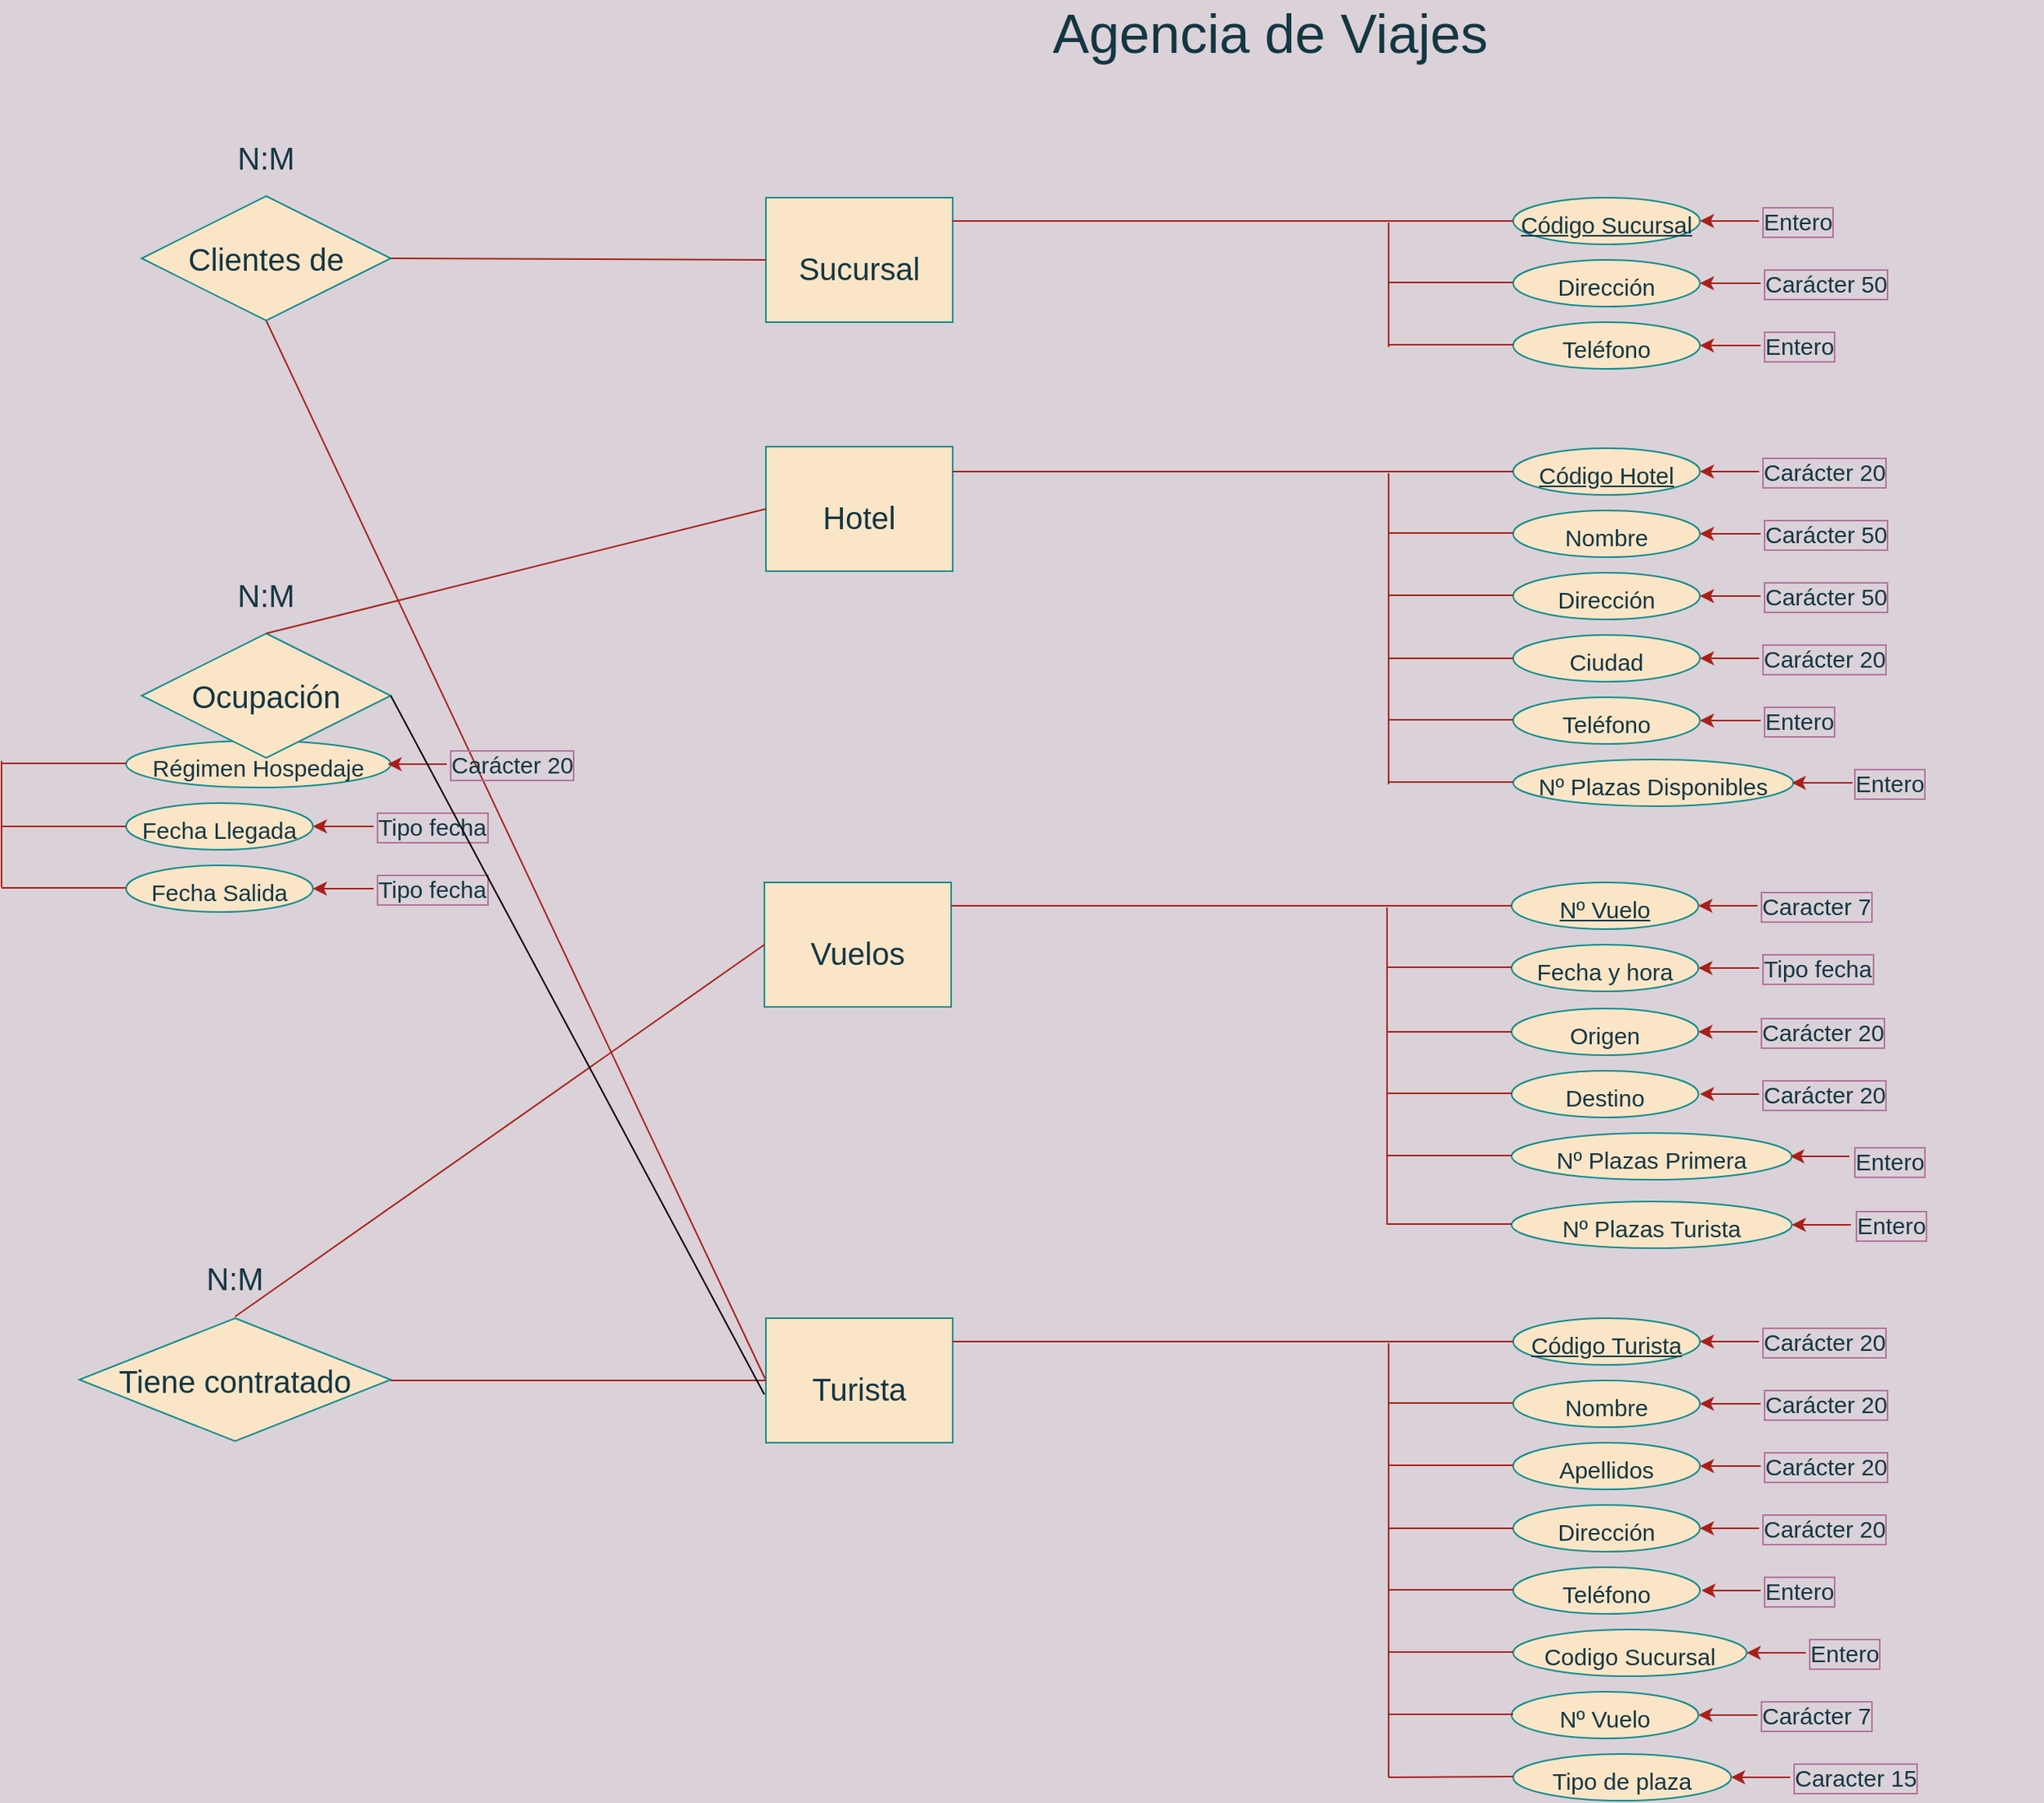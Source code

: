 <mxfile version="16.5.1" type="device"><diagram id="R2lEEEUBdFMjLlhIrx00" name="Page-1"><mxGraphModel dx="2370" dy="1442" grid="1" gridSize="10" guides="1" tooltips="1" connect="1" arrows="1" fold="1" page="1" pageScale="1" pageWidth="850" pageHeight="1100" background="#DAD2D8" math="0" shadow="0" extFonts="Permanent Marker^https://fonts.googleapis.com/css?family=Permanent+Marker"><root><mxCell id="0"/><mxCell id="1" parent="0"/><mxCell id="-dCk7DRA00-_ykGMssFh-175" value="" style="endArrow=none;html=1;rounded=1;sketch=0;fontSize=20;fontColor=#143642;strokeColor=#A8201A;fillColor=#FAE5C7;curved=0;exitX=0.5;exitY=1;exitDx=0;exitDy=0;entryX=0;entryY=0.5;entryDx=0;entryDy=0;" parent="1" source="-dCk7DRA00-_ykGMssFh-173" target="-dCk7DRA00-_ykGMssFh-48" edge="1"><mxGeometry width="50" height="50" relative="1" as="geometry"><mxPoint x="180" y="320" as="sourcePoint"/><mxPoint x="520" y="1283.529" as="targetPoint"/></mxGeometry></mxCell><mxCell id="-dCk7DRA00-_ykGMssFh-1" value="&lt;font style=&quot;font-size: 35px&quot;&gt;Agencia de Viajes&lt;/font&gt;" style="text;html=1;strokeColor=none;fillColor=none;align=center;verticalAlign=middle;whiteSpace=wrap;rounded=0;fontColor=#143642;" parent="1" vertex="1"><mxGeometry x="700" y="40" width="290" height="30" as="geometry"/></mxCell><mxCell id="-dCk7DRA00-_ykGMssFh-2" value="&lt;font style=&quot;font-size: 20px&quot;&gt;Sucursal&lt;/font&gt;" style="rounded=0;whiteSpace=wrap;html=1;sketch=0;fontSize=35;fontColor=#143642;strokeColor=#0F8B8D;fillColor=#FAE5C7;" parent="1" vertex="1"><mxGeometry x="521" y="161" width="120" height="80" as="geometry"/></mxCell><mxCell id="-dCk7DRA00-_ykGMssFh-3" value="&lt;font style=&quot;font-size: 15px&quot;&gt;&lt;u&gt;Código Sucursal&lt;/u&gt;&lt;/font&gt;" style="ellipse;whiteSpace=wrap;html=1;rounded=0;sketch=0;fontSize=20;fontColor=#143642;strokeColor=#0F8B8D;fillColor=#FAE5C7;verticalAlign=middle;" parent="1" vertex="1"><mxGeometry x="1001" y="161" width="120" height="30" as="geometry"/></mxCell><mxCell id="-dCk7DRA00-_ykGMssFh-4" value="&lt;font style=&quot;font-size: 15px&quot;&gt;Teléfono&lt;/font&gt;" style="ellipse;whiteSpace=wrap;html=1;rounded=0;sketch=0;fontSize=20;fontColor=#143642;strokeColor=#0F8B8D;fillColor=#FAE5C7;verticalAlign=middle;" parent="1" vertex="1"><mxGeometry x="1001" y="241" width="120" height="30" as="geometry"/></mxCell><mxCell id="-dCk7DRA00-_ykGMssFh-5" value="&lt;font style=&quot;font-size: 15px&quot;&gt;Dirección&lt;/font&gt;" style="ellipse;whiteSpace=wrap;html=1;rounded=0;sketch=0;fontSize=20;fontColor=#143642;strokeColor=#0F8B8D;fillColor=#FAE5C7;verticalAlign=middle;" parent="1" vertex="1"><mxGeometry x="1001" y="201" width="120" height="30" as="geometry"/></mxCell><mxCell id="-dCk7DRA00-_ykGMssFh-6" value="" style="endArrow=none;html=1;rounded=1;sketch=0;fontSize=15;fontColor=#143642;strokeColor=#A8201A;fillColor=#FAE5C7;curved=0;" parent="1" edge="1"><mxGeometry width="50" height="50" relative="1" as="geometry"><mxPoint x="641" y="176" as="sourcePoint"/><mxPoint x="921" y="176" as="targetPoint"/></mxGeometry></mxCell><mxCell id="-dCk7DRA00-_ykGMssFh-8" value="" style="endArrow=none;html=1;rounded=1;sketch=0;fontSize=15;fontColor=#143642;strokeColor=#A8201A;fillColor=#FAE5C7;curved=0;" parent="1" edge="1"><mxGeometry width="50" height="50" relative="1" as="geometry"><mxPoint x="921" y="176" as="sourcePoint"/><mxPoint x="1001" y="176" as="targetPoint"/></mxGeometry></mxCell><mxCell id="-dCk7DRA00-_ykGMssFh-9" value="" style="endArrow=none;html=1;rounded=1;sketch=0;fontSize=15;fontColor=#143642;strokeColor=#A8201A;fillColor=#FAE5C7;curved=0;" parent="1" edge="1"><mxGeometry width="50" height="50" relative="1" as="geometry"><mxPoint x="921" y="215.5" as="sourcePoint"/><mxPoint x="1001" y="215.5" as="targetPoint"/></mxGeometry></mxCell><mxCell id="-dCk7DRA00-_ykGMssFh-10" value="" style="endArrow=none;html=1;rounded=1;sketch=0;fontSize=15;fontColor=#143642;strokeColor=#A8201A;fillColor=#FAE5C7;curved=0;" parent="1" edge="1"><mxGeometry width="50" height="50" relative="1" as="geometry"><mxPoint x="921" y="255.5" as="sourcePoint"/><mxPoint x="1001" y="255.5" as="targetPoint"/></mxGeometry></mxCell><mxCell id="-dCk7DRA00-_ykGMssFh-11" value="" style="endArrow=none;html=1;rounded=1;sketch=0;fontSize=15;fontColor=#143642;strokeColor=#A8201A;fillColor=#FAE5C7;curved=0;" parent="1" edge="1"><mxGeometry width="50" height="50" relative="1" as="geometry"><mxPoint x="921" y="257" as="sourcePoint"/><mxPoint x="921" y="177" as="targetPoint"/></mxGeometry></mxCell><mxCell id="-dCk7DRA00-_ykGMssFh-12" value="&lt;font style=&quot;font-size: 20px&quot;&gt;Hotel&lt;/font&gt;" style="rounded=0;whiteSpace=wrap;html=1;sketch=0;fontSize=35;fontColor=#143642;strokeColor=#0F8B8D;fillColor=#FAE5C7;" parent="1" vertex="1"><mxGeometry x="521" y="321" width="120" height="80" as="geometry"/></mxCell><mxCell id="-dCk7DRA00-_ykGMssFh-13" value="&lt;font style=&quot;font-size: 15px&quot;&gt;&lt;u&gt;Código Hotel&lt;/u&gt;&lt;/font&gt;" style="ellipse;whiteSpace=wrap;html=1;rounded=0;sketch=0;fontSize=20;fontColor=#143642;strokeColor=#0F8B8D;fillColor=#FAE5C7;verticalAlign=middle;" parent="1" vertex="1"><mxGeometry x="1001" y="322" width="120" height="30" as="geometry"/></mxCell><mxCell id="-dCk7DRA00-_ykGMssFh-14" value="&lt;font style=&quot;font-size: 15px&quot;&gt;Dirección&lt;/font&gt;" style="ellipse;whiteSpace=wrap;html=1;rounded=0;sketch=0;fontSize=20;fontColor=#143642;strokeColor=#0F8B8D;fillColor=#FAE5C7;verticalAlign=middle;" parent="1" vertex="1"><mxGeometry x="1001" y="402" width="120" height="30" as="geometry"/></mxCell><mxCell id="-dCk7DRA00-_ykGMssFh-15" value="&lt;font style=&quot;font-size: 15px&quot;&gt;Nombre&lt;/font&gt;" style="ellipse;whiteSpace=wrap;html=1;rounded=0;sketch=0;fontSize=20;fontColor=#143642;strokeColor=#0F8B8D;fillColor=#FAE5C7;verticalAlign=middle;" parent="1" vertex="1"><mxGeometry x="1001" y="362" width="120" height="30" as="geometry"/></mxCell><mxCell id="-dCk7DRA00-_ykGMssFh-16" value="" style="endArrow=none;html=1;rounded=1;sketch=0;fontSize=15;fontColor=#143642;strokeColor=#A8201A;fillColor=#FAE5C7;curved=0;" parent="1" edge="1"><mxGeometry width="50" height="50" relative="1" as="geometry"><mxPoint x="641" y="337" as="sourcePoint"/><mxPoint x="921" y="337" as="targetPoint"/></mxGeometry></mxCell><mxCell id="-dCk7DRA00-_ykGMssFh-17" value="" style="endArrow=none;html=1;rounded=1;sketch=0;fontSize=15;fontColor=#143642;strokeColor=#A8201A;fillColor=#FAE5C7;curved=0;" parent="1" edge="1"><mxGeometry width="50" height="50" relative="1" as="geometry"><mxPoint x="921" y="337" as="sourcePoint"/><mxPoint x="1001" y="337" as="targetPoint"/></mxGeometry></mxCell><mxCell id="-dCk7DRA00-_ykGMssFh-18" value="" style="endArrow=none;html=1;rounded=1;sketch=0;fontSize=15;fontColor=#143642;strokeColor=#A8201A;fillColor=#FAE5C7;curved=0;" parent="1" edge="1"><mxGeometry width="50" height="50" relative="1" as="geometry"><mxPoint x="921" y="376.5" as="sourcePoint"/><mxPoint x="1001" y="376.5" as="targetPoint"/></mxGeometry></mxCell><mxCell id="-dCk7DRA00-_ykGMssFh-19" value="" style="endArrow=none;html=1;rounded=1;sketch=0;fontSize=15;fontColor=#143642;strokeColor=#A8201A;fillColor=#FAE5C7;curved=0;" parent="1" edge="1"><mxGeometry width="50" height="50" relative="1" as="geometry"><mxPoint x="921" y="416.5" as="sourcePoint"/><mxPoint x="1001" y="416.5" as="targetPoint"/></mxGeometry></mxCell><mxCell id="-dCk7DRA00-_ykGMssFh-20" value="" style="endArrow=none;html=1;rounded=1;sketch=0;fontSize=15;fontColor=#143642;strokeColor=#A8201A;fillColor=#FAE5C7;curved=0;" parent="1" edge="1"><mxGeometry width="50" height="50" relative="1" as="geometry"><mxPoint x="921" y="418" as="sourcePoint"/><mxPoint x="921" y="338" as="targetPoint"/></mxGeometry></mxCell><mxCell id="-dCk7DRA00-_ykGMssFh-21" value="&lt;font style=&quot;font-size: 15px&quot;&gt;Ciudad&lt;/font&gt;" style="ellipse;whiteSpace=wrap;html=1;rounded=0;sketch=0;fontSize=20;fontColor=#143642;strokeColor=#0F8B8D;fillColor=#FAE5C7;verticalAlign=middle;" parent="1" vertex="1"><mxGeometry x="1001" y="442" width="120" height="30" as="geometry"/></mxCell><mxCell id="-dCk7DRA00-_ykGMssFh-22" value="&lt;span style=&quot;font-size: 15px&quot;&gt;Nº Plazas Disponibles&lt;br&gt;&lt;/span&gt;" style="ellipse;whiteSpace=wrap;html=1;rounded=0;sketch=0;fontSize=20;fontColor=#143642;strokeColor=#0F8B8D;fillColor=#FAE5C7;verticalAlign=middle;" parent="1" vertex="1"><mxGeometry x="1001" y="522" width="180" height="30" as="geometry"/></mxCell><mxCell id="-dCk7DRA00-_ykGMssFh-23" value="&lt;font style=&quot;font-size: 15px&quot;&gt;Teléfono&lt;/font&gt;" style="ellipse;whiteSpace=wrap;html=1;rounded=0;sketch=0;fontSize=20;fontColor=#143642;strokeColor=#0F8B8D;fillColor=#FAE5C7;verticalAlign=middle;" parent="1" vertex="1"><mxGeometry x="1001" y="482" width="120" height="30" as="geometry"/></mxCell><mxCell id="-dCk7DRA00-_ykGMssFh-24" value="" style="endArrow=none;html=1;rounded=1;sketch=0;fontSize=15;fontColor=#143642;strokeColor=#A8201A;fillColor=#FAE5C7;curved=0;" parent="1" edge="1"><mxGeometry width="50" height="50" relative="1" as="geometry"><mxPoint x="921" y="457" as="sourcePoint"/><mxPoint x="1001" y="457" as="targetPoint"/></mxGeometry></mxCell><mxCell id="-dCk7DRA00-_ykGMssFh-25" value="" style="endArrow=none;html=1;rounded=1;sketch=0;fontSize=15;fontColor=#143642;strokeColor=#A8201A;fillColor=#FAE5C7;curved=0;" parent="1" edge="1"><mxGeometry width="50" height="50" relative="1" as="geometry"><mxPoint x="921" y="496.5" as="sourcePoint"/><mxPoint x="1001" y="496.5" as="targetPoint"/></mxGeometry></mxCell><mxCell id="-dCk7DRA00-_ykGMssFh-26" value="" style="endArrow=none;html=1;rounded=1;sketch=0;fontSize=15;fontColor=#143642;strokeColor=#A8201A;fillColor=#FAE5C7;curved=0;" parent="1" edge="1"><mxGeometry width="50" height="50" relative="1" as="geometry"><mxPoint x="921" y="536.5" as="sourcePoint"/><mxPoint x="1001" y="536.5" as="targetPoint"/></mxGeometry></mxCell><mxCell id="-dCk7DRA00-_ykGMssFh-27" value="" style="endArrow=none;html=1;rounded=1;sketch=0;fontSize=15;fontColor=#143642;strokeColor=#A8201A;fillColor=#FAE5C7;curved=0;" parent="1" edge="1"><mxGeometry width="50" height="50" relative="1" as="geometry"><mxPoint x="921" y="538" as="sourcePoint"/><mxPoint x="921" y="412" as="targetPoint"/></mxGeometry></mxCell><mxCell id="-dCk7DRA00-_ykGMssFh-28" value="&lt;font style=&quot;font-size: 20px&quot;&gt;Vuelos&lt;/font&gt;" style="rounded=0;whiteSpace=wrap;html=1;sketch=0;fontSize=35;fontColor=#143642;strokeColor=#0F8B8D;fillColor=#FAE5C7;" parent="1" vertex="1"><mxGeometry x="520" y="601" width="120" height="80" as="geometry"/></mxCell><mxCell id="-dCk7DRA00-_ykGMssFh-29" value="&lt;font style=&quot;font-size: 15px&quot;&gt;&lt;u&gt;Nº Vuelo&lt;/u&gt;&lt;/font&gt;" style="ellipse;whiteSpace=wrap;html=1;rounded=0;sketch=0;fontSize=20;fontColor=#143642;strokeColor=#0F8B8D;fillColor=#FAE5C7;verticalAlign=middle;" parent="1" vertex="1"><mxGeometry x="1000" y="601" width="120" height="30" as="geometry"/></mxCell><mxCell id="-dCk7DRA00-_ykGMssFh-31" value="&lt;font style=&quot;font-size: 15px&quot;&gt;Fecha y hora&lt;/font&gt;" style="ellipse;whiteSpace=wrap;html=1;rounded=0;sketch=0;fontSize=20;fontColor=#143642;strokeColor=#0F8B8D;fillColor=#FAE5C7;verticalAlign=middle;" parent="1" vertex="1"><mxGeometry x="1000" y="641" width="120" height="30" as="geometry"/></mxCell><mxCell id="-dCk7DRA00-_ykGMssFh-32" value="" style="endArrow=none;html=1;rounded=1;sketch=0;fontSize=15;fontColor=#143642;strokeColor=#A8201A;fillColor=#FAE5C7;curved=0;" parent="1" edge="1"><mxGeometry width="50" height="50" relative="1" as="geometry"><mxPoint x="640" y="616" as="sourcePoint"/><mxPoint x="920" y="616" as="targetPoint"/></mxGeometry></mxCell><mxCell id="-dCk7DRA00-_ykGMssFh-33" value="" style="endArrow=none;html=1;rounded=1;sketch=0;fontSize=15;fontColor=#143642;strokeColor=#A8201A;fillColor=#FAE5C7;curved=0;" parent="1" edge="1"><mxGeometry width="50" height="50" relative="1" as="geometry"><mxPoint x="920" y="616" as="sourcePoint"/><mxPoint x="1000" y="616" as="targetPoint"/></mxGeometry></mxCell><mxCell id="-dCk7DRA00-_ykGMssFh-34" value="" style="endArrow=none;html=1;rounded=1;sketch=0;fontSize=15;fontColor=#143642;strokeColor=#A8201A;fillColor=#FAE5C7;curved=0;" parent="1" edge="1"><mxGeometry width="50" height="50" relative="1" as="geometry"><mxPoint x="920" y="655.5" as="sourcePoint"/><mxPoint x="1000" y="655.5" as="targetPoint"/></mxGeometry></mxCell><mxCell id="-dCk7DRA00-_ykGMssFh-36" value="" style="endArrow=none;html=1;rounded=1;sketch=0;fontSize=15;fontColor=#143642;strokeColor=#A8201A;fillColor=#FAE5C7;curved=0;" parent="1" edge="1"><mxGeometry width="50" height="50" relative="1" as="geometry"><mxPoint x="920" y="697" as="sourcePoint"/><mxPoint x="920" y="617" as="targetPoint"/></mxGeometry></mxCell><mxCell id="-dCk7DRA00-_ykGMssFh-37" value="&lt;font style=&quot;font-size: 15px&quot;&gt;Origen&lt;/font&gt;" style="ellipse;whiteSpace=wrap;html=1;rounded=0;sketch=0;fontSize=20;fontColor=#143642;strokeColor=#0F8B8D;fillColor=#FAE5C7;verticalAlign=middle;" parent="1" vertex="1"><mxGeometry x="1000" y="682" width="120" height="30" as="geometry"/></mxCell><mxCell id="-dCk7DRA00-_ykGMssFh-38" value="&lt;span style=&quot;font-size: 15px&quot;&gt;Nº Plazas Primera&lt;br&gt;&lt;/span&gt;" style="ellipse;whiteSpace=wrap;html=1;rounded=0;sketch=0;fontSize=20;fontColor=#143642;strokeColor=#0F8B8D;fillColor=#FAE5C7;verticalAlign=middle;" parent="1" vertex="1"><mxGeometry x="1000" y="762" width="180" height="30" as="geometry"/></mxCell><mxCell id="-dCk7DRA00-_ykGMssFh-39" value="&lt;font style=&quot;font-size: 15px&quot;&gt;Destino&lt;/font&gt;" style="ellipse;whiteSpace=wrap;html=1;rounded=0;sketch=0;fontSize=20;fontColor=#143642;strokeColor=#0F8B8D;fillColor=#FAE5C7;verticalAlign=middle;" parent="1" vertex="1"><mxGeometry x="1000" y="722" width="120" height="30" as="geometry"/></mxCell><mxCell id="-dCk7DRA00-_ykGMssFh-40" value="" style="endArrow=none;html=1;rounded=1;sketch=0;fontSize=15;fontColor=#143642;strokeColor=#A8201A;fillColor=#FAE5C7;curved=0;" parent="1" edge="1"><mxGeometry width="50" height="50" relative="1" as="geometry"><mxPoint x="920" y="697" as="sourcePoint"/><mxPoint x="1000" y="697" as="targetPoint"/></mxGeometry></mxCell><mxCell id="-dCk7DRA00-_ykGMssFh-41" value="" style="endArrow=none;html=1;rounded=1;sketch=0;fontSize=15;fontColor=#143642;strokeColor=#A8201A;fillColor=#FAE5C7;curved=0;" parent="1" edge="1"><mxGeometry width="50" height="50" relative="1" as="geometry"><mxPoint x="920" y="736.5" as="sourcePoint"/><mxPoint x="1000" y="736.5" as="targetPoint"/></mxGeometry></mxCell><mxCell id="-dCk7DRA00-_ykGMssFh-42" value="" style="endArrow=none;html=1;rounded=1;sketch=0;fontSize=15;fontColor=#143642;strokeColor=#A8201A;fillColor=#FAE5C7;curved=0;" parent="1" edge="1"><mxGeometry width="50" height="50" relative="1" as="geometry"><mxPoint x="920" y="776.5" as="sourcePoint"/><mxPoint x="1000" y="776.5" as="targetPoint"/></mxGeometry></mxCell><mxCell id="-dCk7DRA00-_ykGMssFh-43" value="" style="endArrow=none;html=1;rounded=1;sketch=0;fontSize=15;fontColor=#143642;strokeColor=#A8201A;fillColor=#FAE5C7;curved=0;" parent="1" edge="1"><mxGeometry width="50" height="50" relative="1" as="geometry"><mxPoint x="920" y="821" as="sourcePoint"/><mxPoint x="920" y="695" as="targetPoint"/></mxGeometry></mxCell><mxCell id="-dCk7DRA00-_ykGMssFh-44" value="&lt;span style=&quot;font-size: 15px&quot;&gt;Nº Plazas Turista&lt;br&gt;&lt;/span&gt;" style="ellipse;whiteSpace=wrap;html=1;rounded=0;sketch=0;fontSize=20;fontColor=#143642;strokeColor=#0F8B8D;fillColor=#FAE5C7;verticalAlign=middle;" parent="1" vertex="1"><mxGeometry x="1000" y="806" width="180" height="30" as="geometry"/></mxCell><mxCell id="-dCk7DRA00-_ykGMssFh-45" value="" style="endArrow=none;html=1;rounded=1;sketch=0;fontSize=15;fontColor=#143642;strokeColor=#A8201A;fillColor=#FAE5C7;curved=0;" parent="1" edge="1"><mxGeometry width="50" height="50" relative="1" as="geometry"><mxPoint x="920" y="820.5" as="sourcePoint"/><mxPoint x="1000" y="820.5" as="targetPoint"/></mxGeometry></mxCell><mxCell id="-dCk7DRA00-_ykGMssFh-48" value="&lt;font style=&quot;font-size: 20px&quot;&gt;Turista&lt;/font&gt;" style="rounded=0;whiteSpace=wrap;html=1;sketch=0;fontSize=35;fontColor=#143642;strokeColor=#0F8B8D;fillColor=#FAE5C7;" parent="1" vertex="1"><mxGeometry x="521" y="881" width="120" height="80" as="geometry"/></mxCell><mxCell id="-dCk7DRA00-_ykGMssFh-49" value="&lt;font style=&quot;font-size: 15px&quot;&gt;&lt;u&gt;Código Turista&lt;/u&gt;&lt;/font&gt;" style="ellipse;whiteSpace=wrap;html=1;rounded=0;sketch=0;fontSize=20;fontColor=#143642;strokeColor=#0F8B8D;fillColor=#FAE5C7;verticalAlign=middle;" parent="1" vertex="1"><mxGeometry x="1001" y="881" width="120" height="30" as="geometry"/></mxCell><mxCell id="-dCk7DRA00-_ykGMssFh-50" value="&lt;font style=&quot;font-size: 15px&quot;&gt;Apellidos&lt;/font&gt;" style="ellipse;whiteSpace=wrap;html=1;rounded=0;sketch=0;fontSize=20;fontColor=#143642;strokeColor=#0F8B8D;fillColor=#FAE5C7;verticalAlign=middle;" parent="1" vertex="1"><mxGeometry x="1001" y="961" width="120" height="30" as="geometry"/></mxCell><mxCell id="-dCk7DRA00-_ykGMssFh-51" value="&lt;font style=&quot;font-size: 15px&quot;&gt;Nombre&lt;/font&gt;" style="ellipse;whiteSpace=wrap;html=1;rounded=0;sketch=0;fontSize=20;fontColor=#143642;strokeColor=#0F8B8D;fillColor=#FAE5C7;verticalAlign=middle;" parent="1" vertex="1"><mxGeometry x="1001" y="921" width="120" height="30" as="geometry"/></mxCell><mxCell id="-dCk7DRA00-_ykGMssFh-52" value="" style="endArrow=none;html=1;rounded=1;sketch=0;fontSize=15;fontColor=#143642;strokeColor=#A8201A;fillColor=#FAE5C7;curved=0;" parent="1" edge="1"><mxGeometry width="50" height="50" relative="1" as="geometry"><mxPoint x="641" y="896" as="sourcePoint"/><mxPoint x="921" y="896" as="targetPoint"/></mxGeometry></mxCell><mxCell id="-dCk7DRA00-_ykGMssFh-53" value="" style="endArrow=none;html=1;rounded=1;sketch=0;fontSize=15;fontColor=#143642;strokeColor=#A8201A;fillColor=#FAE5C7;curved=0;" parent="1" edge="1"><mxGeometry width="50" height="50" relative="1" as="geometry"><mxPoint x="921" y="896" as="sourcePoint"/><mxPoint x="1001" y="896" as="targetPoint"/></mxGeometry></mxCell><mxCell id="-dCk7DRA00-_ykGMssFh-54" value="" style="endArrow=none;html=1;rounded=1;sketch=0;fontSize=15;fontColor=#143642;strokeColor=#A8201A;fillColor=#FAE5C7;curved=0;" parent="1" edge="1"><mxGeometry width="50" height="50" relative="1" as="geometry"><mxPoint x="921" y="935.5" as="sourcePoint"/><mxPoint x="1001" y="935.5" as="targetPoint"/></mxGeometry></mxCell><mxCell id="-dCk7DRA00-_ykGMssFh-55" value="" style="endArrow=none;html=1;rounded=1;sketch=0;fontSize=15;fontColor=#143642;strokeColor=#A8201A;fillColor=#FAE5C7;curved=0;" parent="1" edge="1"><mxGeometry width="50" height="50" relative="1" as="geometry"><mxPoint x="921" y="975.5" as="sourcePoint"/><mxPoint x="1001" y="975.5" as="targetPoint"/></mxGeometry></mxCell><mxCell id="-dCk7DRA00-_ykGMssFh-56" value="" style="endArrow=none;html=1;rounded=1;sketch=0;fontSize=15;fontColor=#143642;strokeColor=#A8201A;fillColor=#FAE5C7;curved=0;" parent="1" edge="1"><mxGeometry width="50" height="50" relative="1" as="geometry"><mxPoint x="921" y="977" as="sourcePoint"/><mxPoint x="921" y="897" as="targetPoint"/></mxGeometry></mxCell><mxCell id="-dCk7DRA00-_ykGMssFh-57" value="&lt;font style=&quot;font-size: 15px&quot;&gt;Dirección&lt;/font&gt;" style="ellipse;whiteSpace=wrap;html=1;rounded=0;sketch=0;fontSize=20;fontColor=#143642;strokeColor=#0F8B8D;fillColor=#FAE5C7;verticalAlign=middle;" parent="1" vertex="1"><mxGeometry x="1001" y="1001" width="120" height="30" as="geometry"/></mxCell><mxCell id="-dCk7DRA00-_ykGMssFh-58" value="&lt;span style=&quot;font-size: 15px&quot;&gt;Codigo Sucursal&lt;br&gt;&lt;/span&gt;" style="ellipse;whiteSpace=wrap;html=1;rounded=0;sketch=0;fontSize=20;fontColor=#143642;strokeColor=#0F8B8D;fillColor=#FAE5C7;verticalAlign=middle;" parent="1" vertex="1"><mxGeometry x="1001" y="1081" width="150" height="30" as="geometry"/></mxCell><mxCell id="-dCk7DRA00-_ykGMssFh-59" value="&lt;font style=&quot;font-size: 15px&quot;&gt;Teléfono&lt;/font&gt;" style="ellipse;whiteSpace=wrap;html=1;rounded=0;sketch=0;fontSize=20;fontColor=#143642;strokeColor=#0F8B8D;fillColor=#FAE5C7;verticalAlign=middle;" parent="1" vertex="1"><mxGeometry x="1001" y="1041" width="120" height="30" as="geometry"/></mxCell><mxCell id="-dCk7DRA00-_ykGMssFh-60" value="" style="endArrow=none;html=1;rounded=1;sketch=0;fontSize=15;fontColor=#143642;strokeColor=#A8201A;fillColor=#FAE5C7;curved=0;" parent="1" edge="1"><mxGeometry width="50" height="50" relative="1" as="geometry"><mxPoint x="921" y="1016" as="sourcePoint"/><mxPoint x="1001" y="1016" as="targetPoint"/></mxGeometry></mxCell><mxCell id="-dCk7DRA00-_ykGMssFh-61" value="" style="endArrow=none;html=1;rounded=1;sketch=0;fontSize=15;fontColor=#143642;strokeColor=#A8201A;fillColor=#FAE5C7;curved=0;" parent="1" edge="1"><mxGeometry width="50" height="50" relative="1" as="geometry"><mxPoint x="921" y="1055.5" as="sourcePoint"/><mxPoint x="1001" y="1055.5" as="targetPoint"/></mxGeometry></mxCell><mxCell id="-dCk7DRA00-_ykGMssFh-62" value="" style="endArrow=none;html=1;rounded=1;sketch=0;fontSize=15;fontColor=#143642;strokeColor=#A8201A;fillColor=#FAE5C7;curved=0;" parent="1" edge="1"><mxGeometry width="50" height="50" relative="1" as="geometry"><mxPoint x="921" y="1095.5" as="sourcePoint"/><mxPoint x="1001" y="1095.5" as="targetPoint"/></mxGeometry></mxCell><mxCell id="-dCk7DRA00-_ykGMssFh-63" value="" style="endArrow=none;html=1;rounded=1;sketch=0;fontSize=15;fontColor=#143642;strokeColor=#A8201A;fillColor=#FAE5C7;curved=0;" parent="1" edge="1"><mxGeometry width="50" height="50" relative="1" as="geometry"><mxPoint x="921" y="1176" as="sourcePoint"/><mxPoint x="921" y="970" as="targetPoint"/></mxGeometry></mxCell><mxCell id="-dCk7DRA00-_ykGMssFh-64" value="&lt;span style=&quot;font-size: 15px&quot;&gt;Nº Vuelo&lt;br&gt;&lt;/span&gt;" style="ellipse;whiteSpace=wrap;html=1;rounded=0;sketch=0;fontSize=20;fontColor=#143642;strokeColor=#0F8B8D;fillColor=#FAE5C7;verticalAlign=middle;" parent="1" vertex="1"><mxGeometry x="1000" y="1121" width="120" height="30" as="geometry"/></mxCell><mxCell id="-dCk7DRA00-_ykGMssFh-65" value="" style="endArrow=none;html=1;rounded=1;sketch=0;fontSize=15;fontColor=#143642;strokeColor=#A8201A;fillColor=#FAE5C7;curved=0;" parent="1" edge="1"><mxGeometry width="50" height="50" relative="1" as="geometry"><mxPoint x="921" y="1135.5" as="sourcePoint"/><mxPoint x="1001" y="1135.5" as="targetPoint"/></mxGeometry></mxCell><mxCell id="-dCk7DRA00-_ykGMssFh-66" value="&lt;span style=&quot;font-size: 15px&quot;&gt;Tipo de plaza&lt;br&gt;&lt;/span&gt;" style="ellipse;whiteSpace=wrap;html=1;rounded=0;sketch=0;fontSize=20;fontColor=#143642;strokeColor=#0F8B8D;fillColor=#FAE5C7;verticalAlign=middle;" parent="1" vertex="1"><mxGeometry x="1001" y="1161" width="140" height="30" as="geometry"/></mxCell><mxCell id="-dCk7DRA00-_ykGMssFh-67" value="" style="endArrow=none;html=1;rounded=1;sketch=0;fontSize=15;fontColor=#143642;strokeColor=#A8201A;fillColor=#FAE5C7;curved=0;" parent="1" edge="1"><mxGeometry width="50" height="50" relative="1" as="geometry"><mxPoint x="921" y="1176" as="sourcePoint"/><mxPoint x="1001" y="1175.5" as="targetPoint"/></mxGeometry></mxCell><mxCell id="-dCk7DRA00-_ykGMssFh-70" value="&lt;font style=&quot;font-size: 15px&quot;&gt;Régimen Hospedaje&lt;/font&gt;" style="ellipse;whiteSpace=wrap;html=1;rounded=0;sketch=0;fontSize=20;fontColor=#143642;strokeColor=#0F8B8D;fillColor=#FAE5C7;verticalAlign=middle;" parent="1" vertex="1"><mxGeometry x="110" y="510" width="170" height="30" as="geometry"/></mxCell><mxCell id="-dCk7DRA00-_ykGMssFh-75" value="" style="endArrow=none;html=1;rounded=1;sketch=0;fontSize=15;fontColor=#143642;strokeColor=#A8201A;fillColor=#FAE5C7;curved=0;" parent="1" edge="1"><mxGeometry width="50" height="50" relative="1" as="geometry"><mxPoint x="30" y="524.5" as="sourcePoint"/><mxPoint x="110" y="524.5" as="targetPoint"/></mxGeometry></mxCell><mxCell id="-dCk7DRA00-_ykGMssFh-77" value="&lt;font style=&quot;font-size: 15px&quot;&gt;Fecha Llegada&lt;/font&gt;" style="ellipse;whiteSpace=wrap;html=1;rounded=0;sketch=0;fontSize=20;fontColor=#143642;strokeColor=#0F8B8D;fillColor=#FAE5C7;verticalAlign=middle;" parent="1" vertex="1"><mxGeometry x="110" y="550" width="120" height="30" as="geometry"/></mxCell><mxCell id="-dCk7DRA00-_ykGMssFh-79" value="&lt;font style=&quot;font-size: 15px&quot;&gt;Fecha Salida&lt;/font&gt;" style="ellipse;whiteSpace=wrap;html=1;rounded=0;sketch=0;fontSize=20;fontColor=#143642;strokeColor=#0F8B8D;fillColor=#FAE5C7;verticalAlign=middle;" parent="1" vertex="1"><mxGeometry x="110" y="590" width="120" height="30" as="geometry"/></mxCell><mxCell id="-dCk7DRA00-_ykGMssFh-80" value="" style="endArrow=none;html=1;rounded=1;sketch=0;fontSize=15;fontColor=#143642;strokeColor=#A8201A;fillColor=#FAE5C7;curved=0;" parent="1" edge="1"><mxGeometry width="50" height="50" relative="1" as="geometry"><mxPoint x="30" y="565" as="sourcePoint"/><mxPoint x="110" y="565" as="targetPoint"/></mxGeometry></mxCell><mxCell id="-dCk7DRA00-_ykGMssFh-81" value="" style="endArrow=none;html=1;rounded=1;sketch=0;fontSize=15;fontColor=#143642;strokeColor=#A8201A;fillColor=#FAE5C7;curved=0;" parent="1" edge="1"><mxGeometry width="50" height="50" relative="1" as="geometry"><mxPoint x="30" y="604.5" as="sourcePoint"/><mxPoint x="110" y="604.5" as="targetPoint"/></mxGeometry></mxCell><mxCell id="-dCk7DRA00-_ykGMssFh-83" value="" style="endArrow=none;html=1;rounded=1;sketch=0;fontSize=15;fontColor=#143642;strokeColor=#A8201A;fillColor=#FAE5C7;curved=0;" parent="1" edge="1"><mxGeometry width="50" height="50" relative="1" as="geometry"><mxPoint x="30" y="604" as="sourcePoint"/><mxPoint x="30" y="523" as="targetPoint"/></mxGeometry></mxCell><mxCell id="-dCk7DRA00-_ykGMssFh-89" style="edgeStyle=orthogonalEdgeStyle;curved=0;rounded=1;sketch=0;orthogonalLoop=1;jettySize=auto;html=1;exitX=0;exitY=0.5;exitDx=0;exitDy=0;entryX=1;entryY=0.5;entryDx=0;entryDy=0;fontSize=15;fontColor=#143642;strokeColor=#A8201A;fillColor=#FAE5C7;" parent="1" source="-dCk7DRA00-_ykGMssFh-88" target="-dCk7DRA00-_ykGMssFh-3" edge="1"><mxGeometry relative="1" as="geometry"/></mxCell><mxCell id="-dCk7DRA00-_ykGMssFh-88" value="Entero" style="text;strokeColor=none;fillColor=none;align=left;verticalAlign=middle;rounded=0;sketch=0;fontSize=15;fontColor=#143642;labelBorderColor=#B5739D;labelBackgroundColor=none;html=1;whiteSpace=wrap;" parent="1" vertex="1"><mxGeometry x="1159" y="161" width="60" height="30" as="geometry"/></mxCell><mxCell id="-dCk7DRA00-_ykGMssFh-96" style="edgeStyle=orthogonalEdgeStyle;curved=0;rounded=1;sketch=0;orthogonalLoop=1;jettySize=auto;html=1;entryX=1;entryY=0.5;entryDx=0;entryDy=0;fontSize=15;fontColor=#143642;strokeColor=#A8201A;fillColor=#FAE5C7;" parent="1" source="-dCk7DRA00-_ykGMssFh-92" target="-dCk7DRA00-_ykGMssFh-5" edge="1"><mxGeometry relative="1" as="geometry"/></mxCell><mxCell id="-dCk7DRA00-_ykGMssFh-92" value="Carácter 50" style="text;strokeColor=none;fillColor=none;align=left;verticalAlign=middle;rounded=0;sketch=0;fontSize=15;fontColor=#143642;labelBorderColor=#B5739D;labelBackgroundColor=none;html=1;whiteSpace=wrap;" parent="1" vertex="1"><mxGeometry x="1160" y="201" width="111" height="30" as="geometry"/></mxCell><mxCell id="-dCk7DRA00-_ykGMssFh-93" style="edgeStyle=orthogonalEdgeStyle;curved=0;rounded=1;sketch=0;orthogonalLoop=1;jettySize=auto;html=1;exitX=0;exitY=0.5;exitDx=0;exitDy=0;entryX=1;entryY=0.5;entryDx=0;entryDy=0;fontSize=15;fontColor=#143642;strokeColor=#A8201A;fillColor=#FAE5C7;" parent="1" source="-dCk7DRA00-_ykGMssFh-94" target="-dCk7DRA00-_ykGMssFh-4" edge="1"><mxGeometry relative="1" as="geometry"><mxPoint x="1141" y="196" as="targetPoint"/></mxGeometry></mxCell><mxCell id="-dCk7DRA00-_ykGMssFh-94" value="Entero" style="text;strokeColor=none;fillColor=none;align=left;verticalAlign=middle;rounded=0;sketch=0;fontSize=15;fontColor=#143642;labelBorderColor=#B5739D;labelBackgroundColor=none;html=1;whiteSpace=wrap;" parent="1" vertex="1"><mxGeometry x="1160" y="241" width="81" height="30" as="geometry"/></mxCell><mxCell id="-dCk7DRA00-_ykGMssFh-97" style="edgeStyle=orthogonalEdgeStyle;curved=0;rounded=1;sketch=0;orthogonalLoop=1;jettySize=auto;html=1;exitX=0;exitY=0.5;exitDx=0;exitDy=0;entryX=1;entryY=0.5;entryDx=0;entryDy=0;fontSize=15;fontColor=#143642;strokeColor=#A8201A;fillColor=#FAE5C7;" parent="1" source="-dCk7DRA00-_ykGMssFh-98" edge="1"><mxGeometry relative="1" as="geometry"><mxPoint x="1121" y="337" as="targetPoint"/></mxGeometry></mxCell><mxCell id="-dCk7DRA00-_ykGMssFh-98" value="Carácter&amp;nbsp;20" style="text;strokeColor=none;fillColor=none;align=left;verticalAlign=middle;rounded=0;sketch=0;fontSize=15;fontColor=#143642;labelBorderColor=#B5739D;labelBackgroundColor=none;html=1;whiteSpace=wrap;" parent="1" vertex="1"><mxGeometry x="1159" y="322" width="92" height="30" as="geometry"/></mxCell><mxCell id="-dCk7DRA00-_ykGMssFh-99" style="edgeStyle=orthogonalEdgeStyle;curved=0;rounded=1;sketch=0;orthogonalLoop=1;jettySize=auto;html=1;entryX=1;entryY=0.5;entryDx=0;entryDy=0;fontSize=15;fontColor=#143642;strokeColor=#A8201A;fillColor=#FAE5C7;" parent="1" source="-dCk7DRA00-_ykGMssFh-100" edge="1"><mxGeometry relative="1" as="geometry"><mxPoint x="1121" y="377" as="targetPoint"/></mxGeometry></mxCell><mxCell id="-dCk7DRA00-_ykGMssFh-100" value="Carácter&amp;nbsp;50" style="text;strokeColor=none;fillColor=none;align=left;verticalAlign=middle;rounded=0;sketch=0;fontSize=15;fontColor=#143642;labelBorderColor=#B5739D;labelBackgroundColor=none;html=1;whiteSpace=wrap;" parent="1" vertex="1"><mxGeometry x="1160" y="362" width="111" height="30" as="geometry"/></mxCell><mxCell id="-dCk7DRA00-_ykGMssFh-101" style="edgeStyle=orthogonalEdgeStyle;curved=0;rounded=1;sketch=0;orthogonalLoop=1;jettySize=auto;html=1;exitX=0;exitY=0.5;exitDx=0;exitDy=0;entryX=1;entryY=0.5;entryDx=0;entryDy=0;fontSize=15;fontColor=#143642;strokeColor=#A8201A;fillColor=#FAE5C7;" parent="1" source="-dCk7DRA00-_ykGMssFh-102" edge="1"><mxGeometry relative="1" as="geometry"><mxPoint x="1121" y="417" as="targetPoint"/></mxGeometry></mxCell><mxCell id="-dCk7DRA00-_ykGMssFh-102" value="Carácter&amp;nbsp;50" style="text;strokeColor=none;fillColor=none;align=left;verticalAlign=middle;rounded=0;sketch=0;fontSize=15;fontColor=#143642;labelBorderColor=#B5739D;labelBackgroundColor=none;html=1;whiteSpace=wrap;" parent="1" vertex="1"><mxGeometry x="1160" y="402" width="91" height="30" as="geometry"/></mxCell><mxCell id="-dCk7DRA00-_ykGMssFh-103" style="edgeStyle=orthogonalEdgeStyle;curved=0;rounded=1;sketch=0;orthogonalLoop=1;jettySize=auto;html=1;exitX=0;exitY=0.5;exitDx=0;exitDy=0;entryX=1;entryY=0.5;entryDx=0;entryDy=0;fontSize=15;fontColor=#143642;strokeColor=#A8201A;fillColor=#FAE5C7;" parent="1" source="-dCk7DRA00-_ykGMssFh-104" edge="1"><mxGeometry relative="1" as="geometry"><mxPoint x="1121" y="457" as="targetPoint"/></mxGeometry></mxCell><mxCell id="-dCk7DRA00-_ykGMssFh-104" value="Carácter&amp;nbsp;20" style="text;strokeColor=none;fillColor=none;align=left;verticalAlign=middle;rounded=0;sketch=0;fontSize=15;fontColor=#143642;labelBorderColor=#B5739D;labelBackgroundColor=none;html=1;whiteSpace=wrap;" parent="1" vertex="1"><mxGeometry x="1159" y="442" width="122" height="30" as="geometry"/></mxCell><mxCell id="-dCk7DRA00-_ykGMssFh-105" style="edgeStyle=orthogonalEdgeStyle;curved=0;rounded=1;sketch=0;orthogonalLoop=1;jettySize=auto;html=1;entryX=1;entryY=0.5;entryDx=0;entryDy=0;fontSize=15;fontColor=#143642;strokeColor=#A8201A;fillColor=#FAE5C7;" parent="1" source="-dCk7DRA00-_ykGMssFh-106" edge="1"><mxGeometry relative="1" as="geometry"><mxPoint x="1121" y="497" as="targetPoint"/></mxGeometry></mxCell><mxCell id="-dCk7DRA00-_ykGMssFh-106" value="Entero" style="text;strokeColor=none;fillColor=none;align=left;verticalAlign=middle;rounded=0;sketch=0;fontSize=15;fontColor=#143642;labelBorderColor=#B5739D;labelBackgroundColor=none;html=1;whiteSpace=wrap;" parent="1" vertex="1"><mxGeometry x="1160" y="482" width="111" height="30" as="geometry"/></mxCell><mxCell id="-dCk7DRA00-_ykGMssFh-107" style="edgeStyle=orthogonalEdgeStyle;curved=0;rounded=1;sketch=0;orthogonalLoop=1;jettySize=auto;html=1;exitX=0;exitY=0.5;exitDx=0;exitDy=0;entryX=1;entryY=0.5;entryDx=0;entryDy=0;fontSize=15;fontColor=#143642;strokeColor=#A8201A;fillColor=#FAE5C7;" parent="1" edge="1"><mxGeometry relative="1" as="geometry"><mxPoint x="1180" y="537" as="targetPoint"/><mxPoint x="1219" y="537" as="sourcePoint"/></mxGeometry></mxCell><mxCell id="-dCk7DRA00-_ykGMssFh-108" value="Entero" style="text;strokeColor=none;fillColor=none;align=left;verticalAlign=middle;rounded=0;sketch=0;fontSize=15;fontColor=#143642;labelBorderColor=#B5739D;labelBackgroundColor=none;html=1;whiteSpace=wrap;" parent="1" vertex="1"><mxGeometry x="1218" y="522" width="81" height="30" as="geometry"/></mxCell><mxCell id="-dCk7DRA00-_ykGMssFh-115" style="edgeStyle=orthogonalEdgeStyle;curved=0;rounded=1;sketch=0;orthogonalLoop=1;jettySize=auto;html=1;exitX=0;exitY=0.5;exitDx=0;exitDy=0;entryX=1;entryY=0.5;entryDx=0;entryDy=0;fontSize=15;fontColor=#143642;strokeColor=#A8201A;fillColor=#FAE5C7;" parent="1" source="-dCk7DRA00-_ykGMssFh-116" edge="1"><mxGeometry relative="1" as="geometry"><mxPoint x="1120" y="616" as="targetPoint"/></mxGeometry></mxCell><mxCell id="-dCk7DRA00-_ykGMssFh-116" value="Caracter 7" style="text;strokeColor=none;fillColor=none;align=left;verticalAlign=middle;rounded=0;sketch=0;fontSize=15;fontColor=#143642;labelBorderColor=#B5739D;labelBackgroundColor=none;html=1;whiteSpace=wrap;" parent="1" vertex="1"><mxGeometry x="1158" y="601" width="92" height="30" as="geometry"/></mxCell><mxCell id="-dCk7DRA00-_ykGMssFh-117" style="edgeStyle=orthogonalEdgeStyle;curved=0;rounded=1;sketch=0;orthogonalLoop=1;jettySize=auto;html=1;entryX=1;entryY=0.5;entryDx=0;entryDy=0;fontSize=15;fontColor=#143642;strokeColor=#A8201A;fillColor=#FAE5C7;" parent="1" source="-dCk7DRA00-_ykGMssFh-118" edge="1"><mxGeometry relative="1" as="geometry"><mxPoint x="1120" y="656" as="targetPoint"/></mxGeometry></mxCell><mxCell id="-dCk7DRA00-_ykGMssFh-118" value="Tipo fecha" style="text;strokeColor=none;fillColor=none;align=left;verticalAlign=middle;rounded=0;sketch=0;fontSize=15;fontColor=#143642;labelBorderColor=#B5739D;labelBackgroundColor=none;html=1;whiteSpace=wrap;" parent="1" vertex="1"><mxGeometry x="1159" y="641" width="111" height="30" as="geometry"/></mxCell><mxCell id="-dCk7DRA00-_ykGMssFh-121" style="edgeStyle=orthogonalEdgeStyle;curved=0;rounded=1;sketch=0;orthogonalLoop=1;jettySize=auto;html=1;exitX=0;exitY=0.5;exitDx=0;exitDy=0;entryX=1;entryY=0.5;entryDx=0;entryDy=0;fontSize=15;fontColor=#143642;strokeColor=#A8201A;fillColor=#FAE5C7;" parent="1" source="-dCk7DRA00-_ykGMssFh-122" edge="1"><mxGeometry relative="1" as="geometry"><mxPoint x="1120" y="697" as="targetPoint"/></mxGeometry></mxCell><mxCell id="-dCk7DRA00-_ykGMssFh-122" value="Carácter&amp;nbsp;20" style="text;strokeColor=none;fillColor=none;align=left;verticalAlign=middle;rounded=0;sketch=0;fontSize=15;fontColor=#143642;labelBorderColor=#B5739D;labelBackgroundColor=none;html=1;whiteSpace=wrap;" parent="1" vertex="1"><mxGeometry x="1158" y="682" width="122" height="30" as="geometry"/></mxCell><mxCell id="-dCk7DRA00-_ykGMssFh-123" style="edgeStyle=orthogonalEdgeStyle;curved=0;rounded=1;sketch=0;orthogonalLoop=1;jettySize=auto;html=1;exitX=0;exitY=0.5;exitDx=0;exitDy=0;entryX=1;entryY=0.5;entryDx=0;entryDy=0;fontSize=15;fontColor=#143642;strokeColor=#A8201A;fillColor=#FAE5C7;" parent="1" source="-dCk7DRA00-_ykGMssFh-124" edge="1"><mxGeometry relative="1" as="geometry"><mxPoint x="1121" y="737" as="targetPoint"/></mxGeometry></mxCell><mxCell id="-dCk7DRA00-_ykGMssFh-124" value="Carácter&amp;nbsp;20" style="text;strokeColor=none;fillColor=none;align=left;verticalAlign=middle;rounded=0;sketch=0;fontSize=15;fontColor=#143642;labelBorderColor=#B5739D;labelBackgroundColor=none;html=1;whiteSpace=wrap;" parent="1" vertex="1"><mxGeometry x="1159" y="722" width="122" height="30" as="geometry"/></mxCell><mxCell id="-dCk7DRA00-_ykGMssFh-125" style="edgeStyle=orthogonalEdgeStyle;curved=0;rounded=1;sketch=0;orthogonalLoop=1;jettySize=auto;html=1;exitX=0;exitY=0.5;exitDx=0;exitDy=0;entryX=1;entryY=0.5;entryDx=0;entryDy=0;fontSize=15;fontColor=#143642;strokeColor=#A8201A;fillColor=#FAE5C7;" parent="1" edge="1"><mxGeometry relative="1" as="geometry"><mxPoint x="1179" y="777" as="targetPoint"/><mxPoint x="1217" y="777.0" as="sourcePoint"/></mxGeometry></mxCell><mxCell id="-dCk7DRA00-_ykGMssFh-126" value="Entero" style="text;strokeColor=none;fillColor=none;align=left;verticalAlign=middle;rounded=0;sketch=0;fontSize=15;fontColor=#143642;labelBorderColor=#B5739D;labelBackgroundColor=none;html=1;whiteSpace=wrap;" parent="1" vertex="1"><mxGeometry x="1219" y="806" width="122" height="30" as="geometry"/></mxCell><mxCell id="-dCk7DRA00-_ykGMssFh-127" style="edgeStyle=orthogonalEdgeStyle;curved=0;rounded=1;sketch=0;orthogonalLoop=1;jettySize=auto;html=1;exitX=0;exitY=0.5;exitDx=0;exitDy=0;entryX=1;entryY=0.5;entryDx=0;entryDy=0;fontSize=15;fontColor=#143642;strokeColor=#A8201A;fillColor=#FAE5C7;" parent="1" edge="1"><mxGeometry relative="1" as="geometry"><mxPoint x="1180" y="821" as="targetPoint"/><mxPoint x="1218" y="821" as="sourcePoint"/></mxGeometry></mxCell><mxCell id="-dCk7DRA00-_ykGMssFh-128" value="Entero" style="text;strokeColor=none;fillColor=none;align=left;verticalAlign=middle;rounded=0;sketch=0;fontSize=15;fontColor=#143642;labelBorderColor=#B5739D;labelBackgroundColor=none;html=1;whiteSpace=wrap;" parent="1" vertex="1"><mxGeometry x="1218" y="765" width="122" height="30" as="geometry"/></mxCell><mxCell id="-dCk7DRA00-_ykGMssFh-129" style="edgeStyle=orthogonalEdgeStyle;curved=0;rounded=1;sketch=0;orthogonalLoop=1;jettySize=auto;html=1;exitX=0;exitY=0.5;exitDx=0;exitDy=0;entryX=1;entryY=0.5;entryDx=0;entryDy=0;fontSize=15;fontColor=#143642;strokeColor=#A8201A;fillColor=#FAE5C7;" parent="1" source="-dCk7DRA00-_ykGMssFh-130" edge="1"><mxGeometry relative="1" as="geometry"><mxPoint x="1121" y="896" as="targetPoint"/></mxGeometry></mxCell><mxCell id="-dCk7DRA00-_ykGMssFh-130" value="Carácter&amp;nbsp;20" style="text;strokeColor=none;fillColor=none;align=left;verticalAlign=middle;rounded=0;sketch=0;fontSize=15;fontColor=#143642;labelBorderColor=#B5739D;labelBackgroundColor=none;html=1;whiteSpace=wrap;" parent="1" vertex="1"><mxGeometry x="1159" y="881" width="92" height="30" as="geometry"/></mxCell><mxCell id="-dCk7DRA00-_ykGMssFh-131" style="edgeStyle=orthogonalEdgeStyle;curved=0;rounded=1;sketch=0;orthogonalLoop=1;jettySize=auto;html=1;entryX=1;entryY=0.5;entryDx=0;entryDy=0;fontSize=15;fontColor=#143642;strokeColor=#A8201A;fillColor=#FAE5C7;" parent="1" source="-dCk7DRA00-_ykGMssFh-132" edge="1"><mxGeometry relative="1" as="geometry"><mxPoint x="1121" y="936" as="targetPoint"/></mxGeometry></mxCell><mxCell id="-dCk7DRA00-_ykGMssFh-132" value="Carácter 20" style="text;strokeColor=none;fillColor=none;align=left;verticalAlign=middle;rounded=0;sketch=0;fontSize=15;fontColor=#143642;labelBorderColor=#B5739D;labelBackgroundColor=none;html=1;whiteSpace=wrap;" parent="1" vertex="1"><mxGeometry x="1160" y="921" width="111" height="30" as="geometry"/></mxCell><mxCell id="-dCk7DRA00-_ykGMssFh-133" style="edgeStyle=orthogonalEdgeStyle;curved=0;rounded=1;sketch=0;orthogonalLoop=1;jettySize=auto;html=1;exitX=0;exitY=0.5;exitDx=0;exitDy=0;entryX=1;entryY=0.5;entryDx=0;entryDy=0;fontSize=15;fontColor=#143642;strokeColor=#A8201A;fillColor=#FAE5C7;" parent="1" source="-dCk7DRA00-_ykGMssFh-134" edge="1"><mxGeometry relative="1" as="geometry"><mxPoint x="1121" y="976" as="targetPoint"/></mxGeometry></mxCell><mxCell id="-dCk7DRA00-_ykGMssFh-134" value="Carácter 20" style="text;strokeColor=none;fillColor=none;align=left;verticalAlign=middle;rounded=0;sketch=0;fontSize=15;fontColor=#143642;labelBorderColor=#B5739D;labelBackgroundColor=none;html=1;whiteSpace=wrap;" parent="1" vertex="1"><mxGeometry x="1160" y="961" width="91" height="30" as="geometry"/></mxCell><mxCell id="-dCk7DRA00-_ykGMssFh-135" style="edgeStyle=orthogonalEdgeStyle;curved=0;rounded=1;sketch=0;orthogonalLoop=1;jettySize=auto;html=1;exitX=0;exitY=0.5;exitDx=0;exitDy=0;entryX=1;entryY=0.5;entryDx=0;entryDy=0;fontSize=15;fontColor=#143642;strokeColor=#A8201A;fillColor=#FAE5C7;" parent="1" source="-dCk7DRA00-_ykGMssFh-136" edge="1"><mxGeometry relative="1" as="geometry"><mxPoint x="1121" y="1016" as="targetPoint"/></mxGeometry></mxCell><mxCell id="-dCk7DRA00-_ykGMssFh-136" value="Carácter&amp;nbsp;20" style="text;strokeColor=none;fillColor=none;align=left;verticalAlign=middle;rounded=0;sketch=0;fontSize=15;fontColor=#143642;labelBorderColor=#B5739D;labelBackgroundColor=none;html=1;whiteSpace=wrap;" parent="1" vertex="1"><mxGeometry x="1159" y="1001" width="122" height="30" as="geometry"/></mxCell><mxCell id="-dCk7DRA00-_ykGMssFh-137" style="edgeStyle=orthogonalEdgeStyle;curved=0;rounded=1;sketch=0;orthogonalLoop=1;jettySize=auto;html=1;exitX=0;exitY=0.5;exitDx=0;exitDy=0;entryX=1;entryY=0.5;entryDx=0;entryDy=0;fontSize=15;fontColor=#143642;strokeColor=#A8201A;fillColor=#FAE5C7;" parent="1" source="-dCk7DRA00-_ykGMssFh-138" edge="1"><mxGeometry relative="1" as="geometry"><mxPoint x="1122" y="1056" as="targetPoint"/></mxGeometry></mxCell><mxCell id="-dCk7DRA00-_ykGMssFh-138" value="Entero" style="text;strokeColor=none;fillColor=none;align=left;verticalAlign=middle;rounded=0;sketch=0;fontSize=15;fontColor=#143642;labelBorderColor=#B5739D;labelBackgroundColor=none;html=1;whiteSpace=wrap;" parent="1" vertex="1"><mxGeometry x="1160" y="1041" width="122" height="30" as="geometry"/></mxCell><mxCell id="-dCk7DRA00-_ykGMssFh-139" style="edgeStyle=orthogonalEdgeStyle;curved=0;rounded=1;sketch=0;orthogonalLoop=1;jettySize=auto;html=1;exitX=0;exitY=0.5;exitDx=0;exitDy=0;entryX=1;entryY=0.5;entryDx=0;entryDy=0;fontSize=15;fontColor=#143642;strokeColor=#A8201A;fillColor=#FAE5C7;" parent="1" source="-dCk7DRA00-_ykGMssFh-140" edge="1"><mxGeometry relative="1" as="geometry"><mxPoint x="1151" y="1096" as="targetPoint"/></mxGeometry></mxCell><mxCell id="-dCk7DRA00-_ykGMssFh-140" value="Entero" style="text;strokeColor=none;fillColor=none;align=left;verticalAlign=middle;rounded=0;sketch=0;fontSize=15;fontColor=#143642;labelBorderColor=#B5739D;labelBackgroundColor=none;html=1;whiteSpace=wrap;" parent="1" vertex="1"><mxGeometry x="1189" y="1081" width="60" height="30" as="geometry"/></mxCell><mxCell id="-dCk7DRA00-_ykGMssFh-141" style="edgeStyle=orthogonalEdgeStyle;curved=0;rounded=1;sketch=0;orthogonalLoop=1;jettySize=auto;html=1;exitX=0;exitY=0.5;exitDx=0;exitDy=0;entryX=1;entryY=0.5;entryDx=0;entryDy=0;fontSize=15;fontColor=#143642;strokeColor=#A8201A;fillColor=#FAE5C7;" parent="1" source="-dCk7DRA00-_ykGMssFh-142" edge="1"><mxGeometry relative="1" as="geometry"><mxPoint x="1120" y="1136" as="targetPoint"/></mxGeometry></mxCell><mxCell id="-dCk7DRA00-_ykGMssFh-142" value="Carácter&amp;nbsp;7" style="text;strokeColor=none;fillColor=none;align=left;verticalAlign=middle;rounded=0;sketch=0;fontSize=15;fontColor=#143642;labelBorderColor=#B5739D;labelBackgroundColor=none;html=1;whiteSpace=wrap;" parent="1" vertex="1"><mxGeometry x="1158" y="1121" width="92" height="30" as="geometry"/></mxCell><mxCell id="-dCk7DRA00-_ykGMssFh-143" style="edgeStyle=orthogonalEdgeStyle;curved=0;rounded=1;sketch=0;orthogonalLoop=1;jettySize=auto;html=1;exitX=0;exitY=0.5;exitDx=0;exitDy=0;entryX=1;entryY=0.5;entryDx=0;entryDy=0;fontSize=15;fontColor=#143642;strokeColor=#A8201A;fillColor=#FAE5C7;" parent="1" source="-dCk7DRA00-_ykGMssFh-144" edge="1"><mxGeometry relative="1" as="geometry"><mxPoint x="1141" y="1176" as="targetPoint"/></mxGeometry></mxCell><mxCell id="-dCk7DRA00-_ykGMssFh-144" value="Caracter 15" style="text;strokeColor=none;fillColor=none;align=left;verticalAlign=middle;rounded=0;sketch=0;fontSize=15;fontColor=#143642;labelBorderColor=#B5739D;labelBackgroundColor=none;html=1;whiteSpace=wrap;" parent="1" vertex="1"><mxGeometry x="1179" y="1161" width="92" height="30" as="geometry"/></mxCell><mxCell id="-dCk7DRA00-_ykGMssFh-149" style="edgeStyle=orthogonalEdgeStyle;curved=0;rounded=1;sketch=0;orthogonalLoop=1;jettySize=auto;html=1;exitX=0;exitY=0.5;exitDx=0;exitDy=0;entryX=1;entryY=0.5;entryDx=0;entryDy=0;fontSize=15;fontColor=#143642;strokeColor=#A8201A;fillColor=#FAE5C7;" parent="1" source="-dCk7DRA00-_ykGMssFh-150" edge="1"><mxGeometry relative="1" as="geometry"><mxPoint x="278" y="525" as="targetPoint"/></mxGeometry></mxCell><mxCell id="-dCk7DRA00-_ykGMssFh-150" value="Carácter&amp;nbsp;20" style="text;strokeColor=none;fillColor=none;align=left;verticalAlign=middle;rounded=0;sketch=0;fontSize=15;fontColor=#143642;labelBorderColor=#B5739D;labelBackgroundColor=none;html=1;whiteSpace=wrap;" parent="1" vertex="1"><mxGeometry x="316" y="510" width="92" height="30" as="geometry"/></mxCell><mxCell id="-dCk7DRA00-_ykGMssFh-155" style="edgeStyle=orthogonalEdgeStyle;curved=0;rounded=1;sketch=0;orthogonalLoop=1;jettySize=auto;html=1;entryX=1;entryY=0.5;entryDx=0;entryDy=0;fontSize=15;fontColor=#143642;strokeColor=#A8201A;fillColor=#FAE5C7;" parent="1" source="-dCk7DRA00-_ykGMssFh-156" edge="1"><mxGeometry relative="1" as="geometry"><mxPoint x="230" y="565" as="targetPoint"/></mxGeometry></mxCell><mxCell id="-dCk7DRA00-_ykGMssFh-156" value="Tipo fecha" style="text;strokeColor=none;fillColor=none;align=left;verticalAlign=middle;rounded=0;sketch=0;fontSize=15;fontColor=#143642;labelBorderColor=#B5739D;labelBackgroundColor=none;html=1;whiteSpace=wrap;" parent="1" vertex="1"><mxGeometry x="269" y="550" width="111" height="30" as="geometry"/></mxCell><mxCell id="-dCk7DRA00-_ykGMssFh-157" style="edgeStyle=orthogonalEdgeStyle;curved=0;rounded=1;sketch=0;orthogonalLoop=1;jettySize=auto;html=1;entryX=1;entryY=0.5;entryDx=0;entryDy=0;fontSize=15;fontColor=#143642;strokeColor=#A8201A;fillColor=#FAE5C7;" parent="1" source="-dCk7DRA00-_ykGMssFh-158" edge="1"><mxGeometry relative="1" as="geometry"><mxPoint x="230" y="605" as="targetPoint"/></mxGeometry></mxCell><mxCell id="-dCk7DRA00-_ykGMssFh-158" value="Tipo fecha" style="text;strokeColor=none;fillColor=none;align=left;verticalAlign=middle;rounded=0;sketch=0;fontSize=15;fontColor=#143642;labelBorderColor=#B5739D;labelBackgroundColor=none;html=1;whiteSpace=wrap;" parent="1" vertex="1"><mxGeometry x="269" y="590" width="111" height="30" as="geometry"/></mxCell><mxCell id="-dCk7DRA00-_ykGMssFh-159" value="&lt;font style=&quot;font-size: 20px&quot;&gt;Tiene contratado&lt;/font&gt;" style="rhombus;whiteSpace=wrap;html=1;rounded=0;sketch=0;fontColor=#143642;strokeColor=#0F8B8D;fillColor=#FAE5C7;" parent="1" vertex="1"><mxGeometry x="80" y="881" width="200" height="79" as="geometry"/></mxCell><mxCell id="-dCk7DRA00-_ykGMssFh-165" value="" style="endArrow=none;html=1;rounded=1;sketch=0;fontSize=20;fontColor=#143642;strokeColor=#A8201A;fillColor=#FAE5C7;curved=0;entryX=0;entryY=0.5;entryDx=0;entryDy=0;" parent="1" target="-dCk7DRA00-_ykGMssFh-48" edge="1"><mxGeometry width="50" height="50" relative="1" as="geometry"><mxPoint x="280" y="921" as="sourcePoint"/><mxPoint x="330" y="871" as="targetPoint"/></mxGeometry></mxCell><mxCell id="-dCk7DRA00-_ykGMssFh-169" value="" style="endArrow=none;html=1;rounded=1;sketch=0;fontSize=20;fontColor=#143642;strokeColor=#A8201A;fillColor=#FAE5C7;curved=0;entryX=0;entryY=0.5;entryDx=0;entryDy=0;" parent="1" target="-dCk7DRA00-_ykGMssFh-28" edge="1"><mxGeometry width="50" height="50" relative="1" as="geometry"><mxPoint x="180" y="880" as="sourcePoint"/><mxPoint x="270" y="800" as="targetPoint"/></mxGeometry></mxCell><mxCell id="-dCk7DRA00-_ykGMssFh-170" value="Ocupación" style="rhombus;whiteSpace=wrap;html=1;rounded=0;sketch=0;fontSize=20;fontColor=#143642;strokeColor=#0F8B8D;fillColor=#FAE5C7;" parent="1" vertex="1"><mxGeometry x="120" y="441" width="160" height="80" as="geometry"/></mxCell><mxCell id="-dCk7DRA00-_ykGMssFh-171" value="" style="endArrow=none;html=1;rounded=1;sketch=0;fontSize=20;fontColor=#143642;strokeColor=#A8201A;fillColor=#FAE5C7;curved=0;entryX=0;entryY=0.5;entryDx=0;entryDy=0;" parent="1" target="-dCk7DRA00-_ykGMssFh-12" edge="1"><mxGeometry width="50" height="50" relative="1" as="geometry"><mxPoint x="200" y="441" as="sourcePoint"/><mxPoint x="250" y="391" as="targetPoint"/></mxGeometry></mxCell><mxCell id="-dCk7DRA00-_ykGMssFh-173" value="Clientes de" style="rhombus;whiteSpace=wrap;html=1;rounded=0;sketch=0;fontSize=20;fontColor=#143642;strokeColor=#0F8B8D;fillColor=#FAE5C7;" parent="1" vertex="1"><mxGeometry x="120" y="160" width="160" height="80" as="geometry"/></mxCell><mxCell id="-dCk7DRA00-_ykGMssFh-174" value="" style="endArrow=none;html=1;rounded=1;sketch=0;fontSize=20;fontColor=#143642;strokeColor=#A8201A;fillColor=#FAE5C7;curved=0;exitX=1;exitY=0.5;exitDx=0;exitDy=0;entryX=0;entryY=0.5;entryDx=0;entryDy=0;" parent="1" source="-dCk7DRA00-_ykGMssFh-173" target="-dCk7DRA00-_ykGMssFh-2" edge="1"><mxGeometry width="50" height="50" relative="1" as="geometry"><mxPoint x="360" y="230" as="sourcePoint"/><mxPoint x="410" y="180" as="targetPoint"/></mxGeometry></mxCell><mxCell id="-dCk7DRA00-_ykGMssFh-176" value="N:M" style="text;html=1;strokeColor=none;fillColor=none;align=center;verticalAlign=middle;whiteSpace=wrap;rounded=0;sketch=0;fontSize=20;fontColor=#143642;" parent="1" vertex="1"><mxGeometry x="170" y="120" width="60" height="30" as="geometry"/></mxCell><mxCell id="-dCk7DRA00-_ykGMssFh-177" value="N:M" style="text;html=1;strokeColor=none;fillColor=none;align=center;verticalAlign=middle;whiteSpace=wrap;rounded=0;sketch=0;fontSize=20;fontColor=#143642;" parent="1" vertex="1"><mxGeometry x="170" y="401" width="60" height="30" as="geometry"/></mxCell><mxCell id="-dCk7DRA00-_ykGMssFh-178" value="N:M" style="text;html=1;strokeColor=none;fillColor=none;align=center;verticalAlign=middle;whiteSpace=wrap;rounded=0;sketch=0;fontSize=20;fontColor=#143642;" parent="1" vertex="1"><mxGeometry x="150" y="840" width="60" height="30" as="geometry"/></mxCell><mxCell id="zjEwnSfkxdy3eua0DA4h-1" value="" style="endArrow=none;html=1;rounded=0;exitX=1;exitY=0.5;exitDx=0;exitDy=0;" edge="1" parent="1" source="-dCk7DRA00-_ykGMssFh-170"><mxGeometry width="50" height="50" relative="1" as="geometry"><mxPoint x="970" y="850" as="sourcePoint"/><mxPoint x="520" y="930" as="targetPoint"/></mxGeometry></mxCell></root></mxGraphModel></diagram></mxfile>